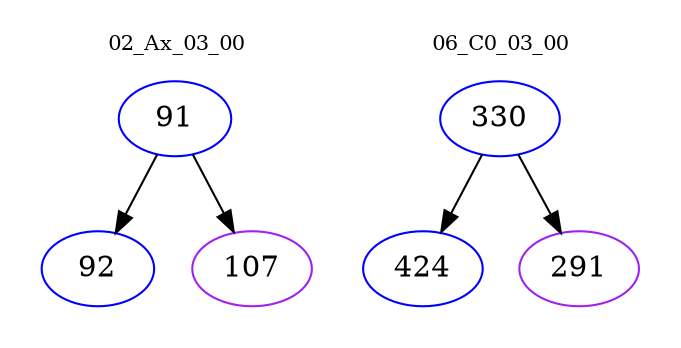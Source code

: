 digraph{
subgraph cluster_0 {
color = white
label = "02_Ax_03_00";
fontsize=10;
T0_91 [label="91", color="blue"]
T0_91 -> T0_92 [color="black"]
T0_92 [label="92", color="blue"]
T0_91 -> T0_107 [color="black"]
T0_107 [label="107", color="purple"]
}
subgraph cluster_1 {
color = white
label = "06_C0_03_00";
fontsize=10;
T1_330 [label="330", color="blue"]
T1_330 -> T1_424 [color="black"]
T1_424 [label="424", color="blue"]
T1_330 -> T1_291 [color="black"]
T1_291 [label="291", color="purple"]
}
}
